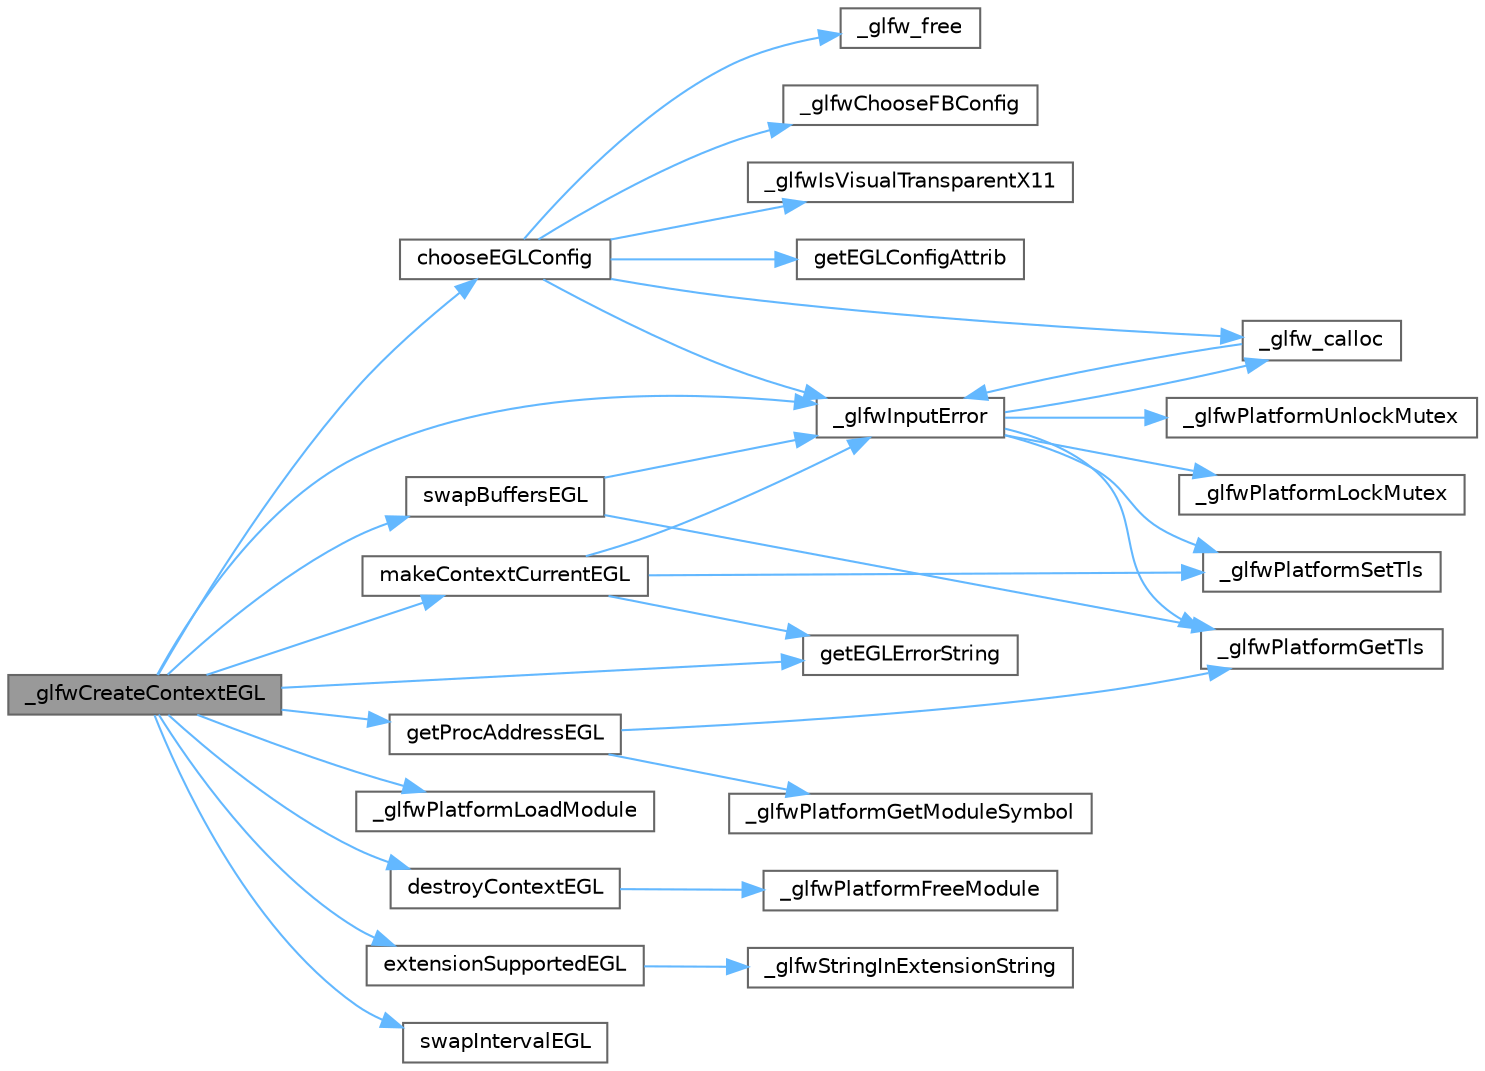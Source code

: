 digraph "_glfwCreateContextEGL"
{
 // LATEX_PDF_SIZE
  bgcolor="transparent";
  edge [fontname=Helvetica,fontsize=10,labelfontname=Helvetica,labelfontsize=10];
  node [fontname=Helvetica,fontsize=10,shape=box,height=0.2,width=0.4];
  rankdir="LR";
  Node1 [id="Node000001",label="_glfwCreateContextEGL",height=0.2,width=0.4,color="gray40", fillcolor="grey60", style="filled", fontcolor="black",tooltip=" "];
  Node1 -> Node2 [id="edge32_Node000001_Node000002",color="steelblue1",style="solid",tooltip=" "];
  Node2 [id="Node000002",label="_glfwInputError",height=0.2,width=0.4,color="grey40", fillcolor="white", style="filled",URL="$glfw_2src_2init_8c.html#a3287b282ec57a4a89127ae51f49f10f5",tooltip=" "];
  Node2 -> Node3 [id="edge33_Node000002_Node000003",color="steelblue1",style="solid",tooltip=" "];
  Node3 [id="Node000003",label="_glfw_calloc",height=0.2,width=0.4,color="grey40", fillcolor="white", style="filled",URL="$glfw_2src_2init_8c.html#a88a6e01ef5c1245a6d2a5e62b02e5678",tooltip=" "];
  Node3 -> Node2 [id="edge34_Node000003_Node000002",color="steelblue1",style="solid",tooltip=" "];
  Node2 -> Node4 [id="edge35_Node000002_Node000004",color="steelblue1",style="solid",tooltip=" "];
  Node4 [id="Node000004",label="_glfwPlatformGetTls",height=0.2,width=0.4,color="grey40", fillcolor="white", style="filled",URL="$posix__thread_8c.html#a7d2f6e8ecd2e06f2e86d9446d642bd00",tooltip=" "];
  Node2 -> Node5 [id="edge36_Node000002_Node000005",color="steelblue1",style="solid",tooltip=" "];
  Node5 [id="Node000005",label="_glfwPlatformLockMutex",height=0.2,width=0.4,color="grey40", fillcolor="white", style="filled",URL="$posix__thread_8c.html#a2677e4d211fbe9b2dc96d16e91c98930",tooltip=" "];
  Node2 -> Node6 [id="edge37_Node000002_Node000006",color="steelblue1",style="solid",tooltip=" "];
  Node6 [id="Node000006",label="_glfwPlatformSetTls",height=0.2,width=0.4,color="grey40", fillcolor="white", style="filled",URL="$posix__thread_8c.html#a302f48b6d4dba6b3579449d8a43cfae7",tooltip=" "];
  Node2 -> Node7 [id="edge38_Node000002_Node000007",color="steelblue1",style="solid",tooltip=" "];
  Node7 [id="Node000007",label="_glfwPlatformUnlockMutex",height=0.2,width=0.4,color="grey40", fillcolor="white", style="filled",URL="$posix__thread_8c.html#a8b7744446237b1c292ba8a0b9d5e7f90",tooltip=" "];
  Node1 -> Node8 [id="edge39_Node000001_Node000008",color="steelblue1",style="solid",tooltip=" "];
  Node8 [id="Node000008",label="_glfwPlatformLoadModule",height=0.2,width=0.4,color="grey40", fillcolor="white", style="filled",URL="$posix__module_8c.html#a9bbfdfd02a8c3e4c4ce540bf277ebbb7",tooltip=" "];
  Node1 -> Node9 [id="edge40_Node000001_Node000009",color="steelblue1",style="solid",tooltip=" "];
  Node9 [id="Node000009",label="chooseEGLConfig",height=0.2,width=0.4,color="grey40", fillcolor="white", style="filled",URL="$egl__context_8c.html#a1591190284598f2c83ba3cbd0ee9e332",tooltip=" "];
  Node9 -> Node3 [id="edge41_Node000009_Node000003",color="steelblue1",style="solid",tooltip=" "];
  Node9 -> Node10 [id="edge42_Node000009_Node000010",color="steelblue1",style="solid",tooltip=" "];
  Node10 [id="Node000010",label="_glfw_free",height=0.2,width=0.4,color="grey40", fillcolor="white", style="filled",URL="$glfw_2src_2init_8c.html#abcf72962b101a8a5c539da1a278b0e9e",tooltip=" "];
  Node9 -> Node11 [id="edge43_Node000009_Node000011",color="steelblue1",style="solid",tooltip=" "];
  Node11 [id="Node000011",label="_glfwChooseFBConfig",height=0.2,width=0.4,color="grey40", fillcolor="white", style="filled",URL="$context_8c.html#adce76b01b64e6ff11d72ee5ba84b9684",tooltip=" "];
  Node9 -> Node2 [id="edge44_Node000009_Node000002",color="steelblue1",style="solid",tooltip=" "];
  Node9 -> Node12 [id="edge45_Node000009_Node000012",color="steelblue1",style="solid",tooltip=" "];
  Node12 [id="Node000012",label="_glfwIsVisualTransparentX11",height=0.2,width=0.4,color="grey40", fillcolor="white", style="filled",URL="$x11__platform_8h.html#aaed792df59dc2eff6382d4a6f9c54c67",tooltip=" "];
  Node9 -> Node13 [id="edge46_Node000009_Node000013",color="steelblue1",style="solid",tooltip=" "];
  Node13 [id="Node000013",label="getEGLConfigAttrib",height=0.2,width=0.4,color="grey40", fillcolor="white", style="filled",URL="$egl__context_8c.html#af84f4aeedce8a14ab141e3730105de42",tooltip=" "];
  Node1 -> Node14 [id="edge47_Node000001_Node000014",color="steelblue1",style="solid",tooltip=" "];
  Node14 [id="Node000014",label="destroyContextEGL",height=0.2,width=0.4,color="grey40", fillcolor="white", style="filled",URL="$egl__context_8c.html#a35fb68fa00306d56c83ab9c34a990a89",tooltip=" "];
  Node14 -> Node15 [id="edge48_Node000014_Node000015",color="steelblue1",style="solid",tooltip=" "];
  Node15 [id="Node000015",label="_glfwPlatformFreeModule",height=0.2,width=0.4,color="grey40", fillcolor="white", style="filled",URL="$posix__module_8c.html#ad4b9e48b150850f6ee00874f85036715",tooltip=" "];
  Node1 -> Node16 [id="edge49_Node000001_Node000016",color="steelblue1",style="solid",tooltip=" "];
  Node16 [id="Node000016",label="extensionSupportedEGL",height=0.2,width=0.4,color="grey40", fillcolor="white", style="filled",URL="$egl__context_8c.html#a1df9be6d4601afe0b2a52ee46b6fc6d2",tooltip=" "];
  Node16 -> Node17 [id="edge50_Node000016_Node000017",color="steelblue1",style="solid",tooltip=" "];
  Node17 [id="Node000017",label="_glfwStringInExtensionString",height=0.2,width=0.4,color="grey40", fillcolor="white", style="filled",URL="$context_8c.html#a6fb78d968ce928112060770a16dca695",tooltip=" "];
  Node1 -> Node18 [id="edge51_Node000001_Node000018",color="steelblue1",style="solid",tooltip=" "];
  Node18 [id="Node000018",label="getEGLErrorString",height=0.2,width=0.4,color="grey40", fillcolor="white", style="filled",URL="$egl__context_8c.html#a285b95461757062d62f16aa79ec1b103",tooltip=" "];
  Node1 -> Node19 [id="edge52_Node000001_Node000019",color="steelblue1",style="solid",tooltip=" "];
  Node19 [id="Node000019",label="getProcAddressEGL",height=0.2,width=0.4,color="grey40", fillcolor="white", style="filled",URL="$egl__context_8c.html#ac847225e45c15441393eb95863805816",tooltip=" "];
  Node19 -> Node20 [id="edge53_Node000019_Node000020",color="steelblue1",style="solid",tooltip=" "];
  Node20 [id="Node000020",label="_glfwPlatformGetModuleSymbol",height=0.2,width=0.4,color="grey40", fillcolor="white", style="filled",URL="$posix__module_8c.html#a370840ea8f3f1016d07030f7a06bf36e",tooltip=" "];
  Node19 -> Node4 [id="edge54_Node000019_Node000004",color="steelblue1",style="solid",tooltip=" "];
  Node1 -> Node21 [id="edge55_Node000001_Node000021",color="steelblue1",style="solid",tooltip=" "];
  Node21 [id="Node000021",label="makeContextCurrentEGL",height=0.2,width=0.4,color="grey40", fillcolor="white", style="filled",URL="$egl__context_8c.html#ac61c5d84d086e2c23b2f8f51a3b3365b",tooltip=" "];
  Node21 -> Node2 [id="edge56_Node000021_Node000002",color="steelblue1",style="solid",tooltip=" "];
  Node21 -> Node6 [id="edge57_Node000021_Node000006",color="steelblue1",style="solid",tooltip=" "];
  Node21 -> Node18 [id="edge58_Node000021_Node000018",color="steelblue1",style="solid",tooltip=" "];
  Node1 -> Node22 [id="edge59_Node000001_Node000022",color="steelblue1",style="solid",tooltip=" "];
  Node22 [id="Node000022",label="swapBuffersEGL",height=0.2,width=0.4,color="grey40", fillcolor="white", style="filled",URL="$egl__context_8c.html#ac379854328775cf527122edb956d7220",tooltip=" "];
  Node22 -> Node2 [id="edge60_Node000022_Node000002",color="steelblue1",style="solid",tooltip=" "];
  Node22 -> Node4 [id="edge61_Node000022_Node000004",color="steelblue1",style="solid",tooltip=" "];
  Node1 -> Node23 [id="edge62_Node000001_Node000023",color="steelblue1",style="solid",tooltip=" "];
  Node23 [id="Node000023",label="swapIntervalEGL",height=0.2,width=0.4,color="grey40", fillcolor="white", style="filled",URL="$egl__context_8c.html#ab1e0a2e4cbe937005f9884a9bd97f96c",tooltip=" "];
}
